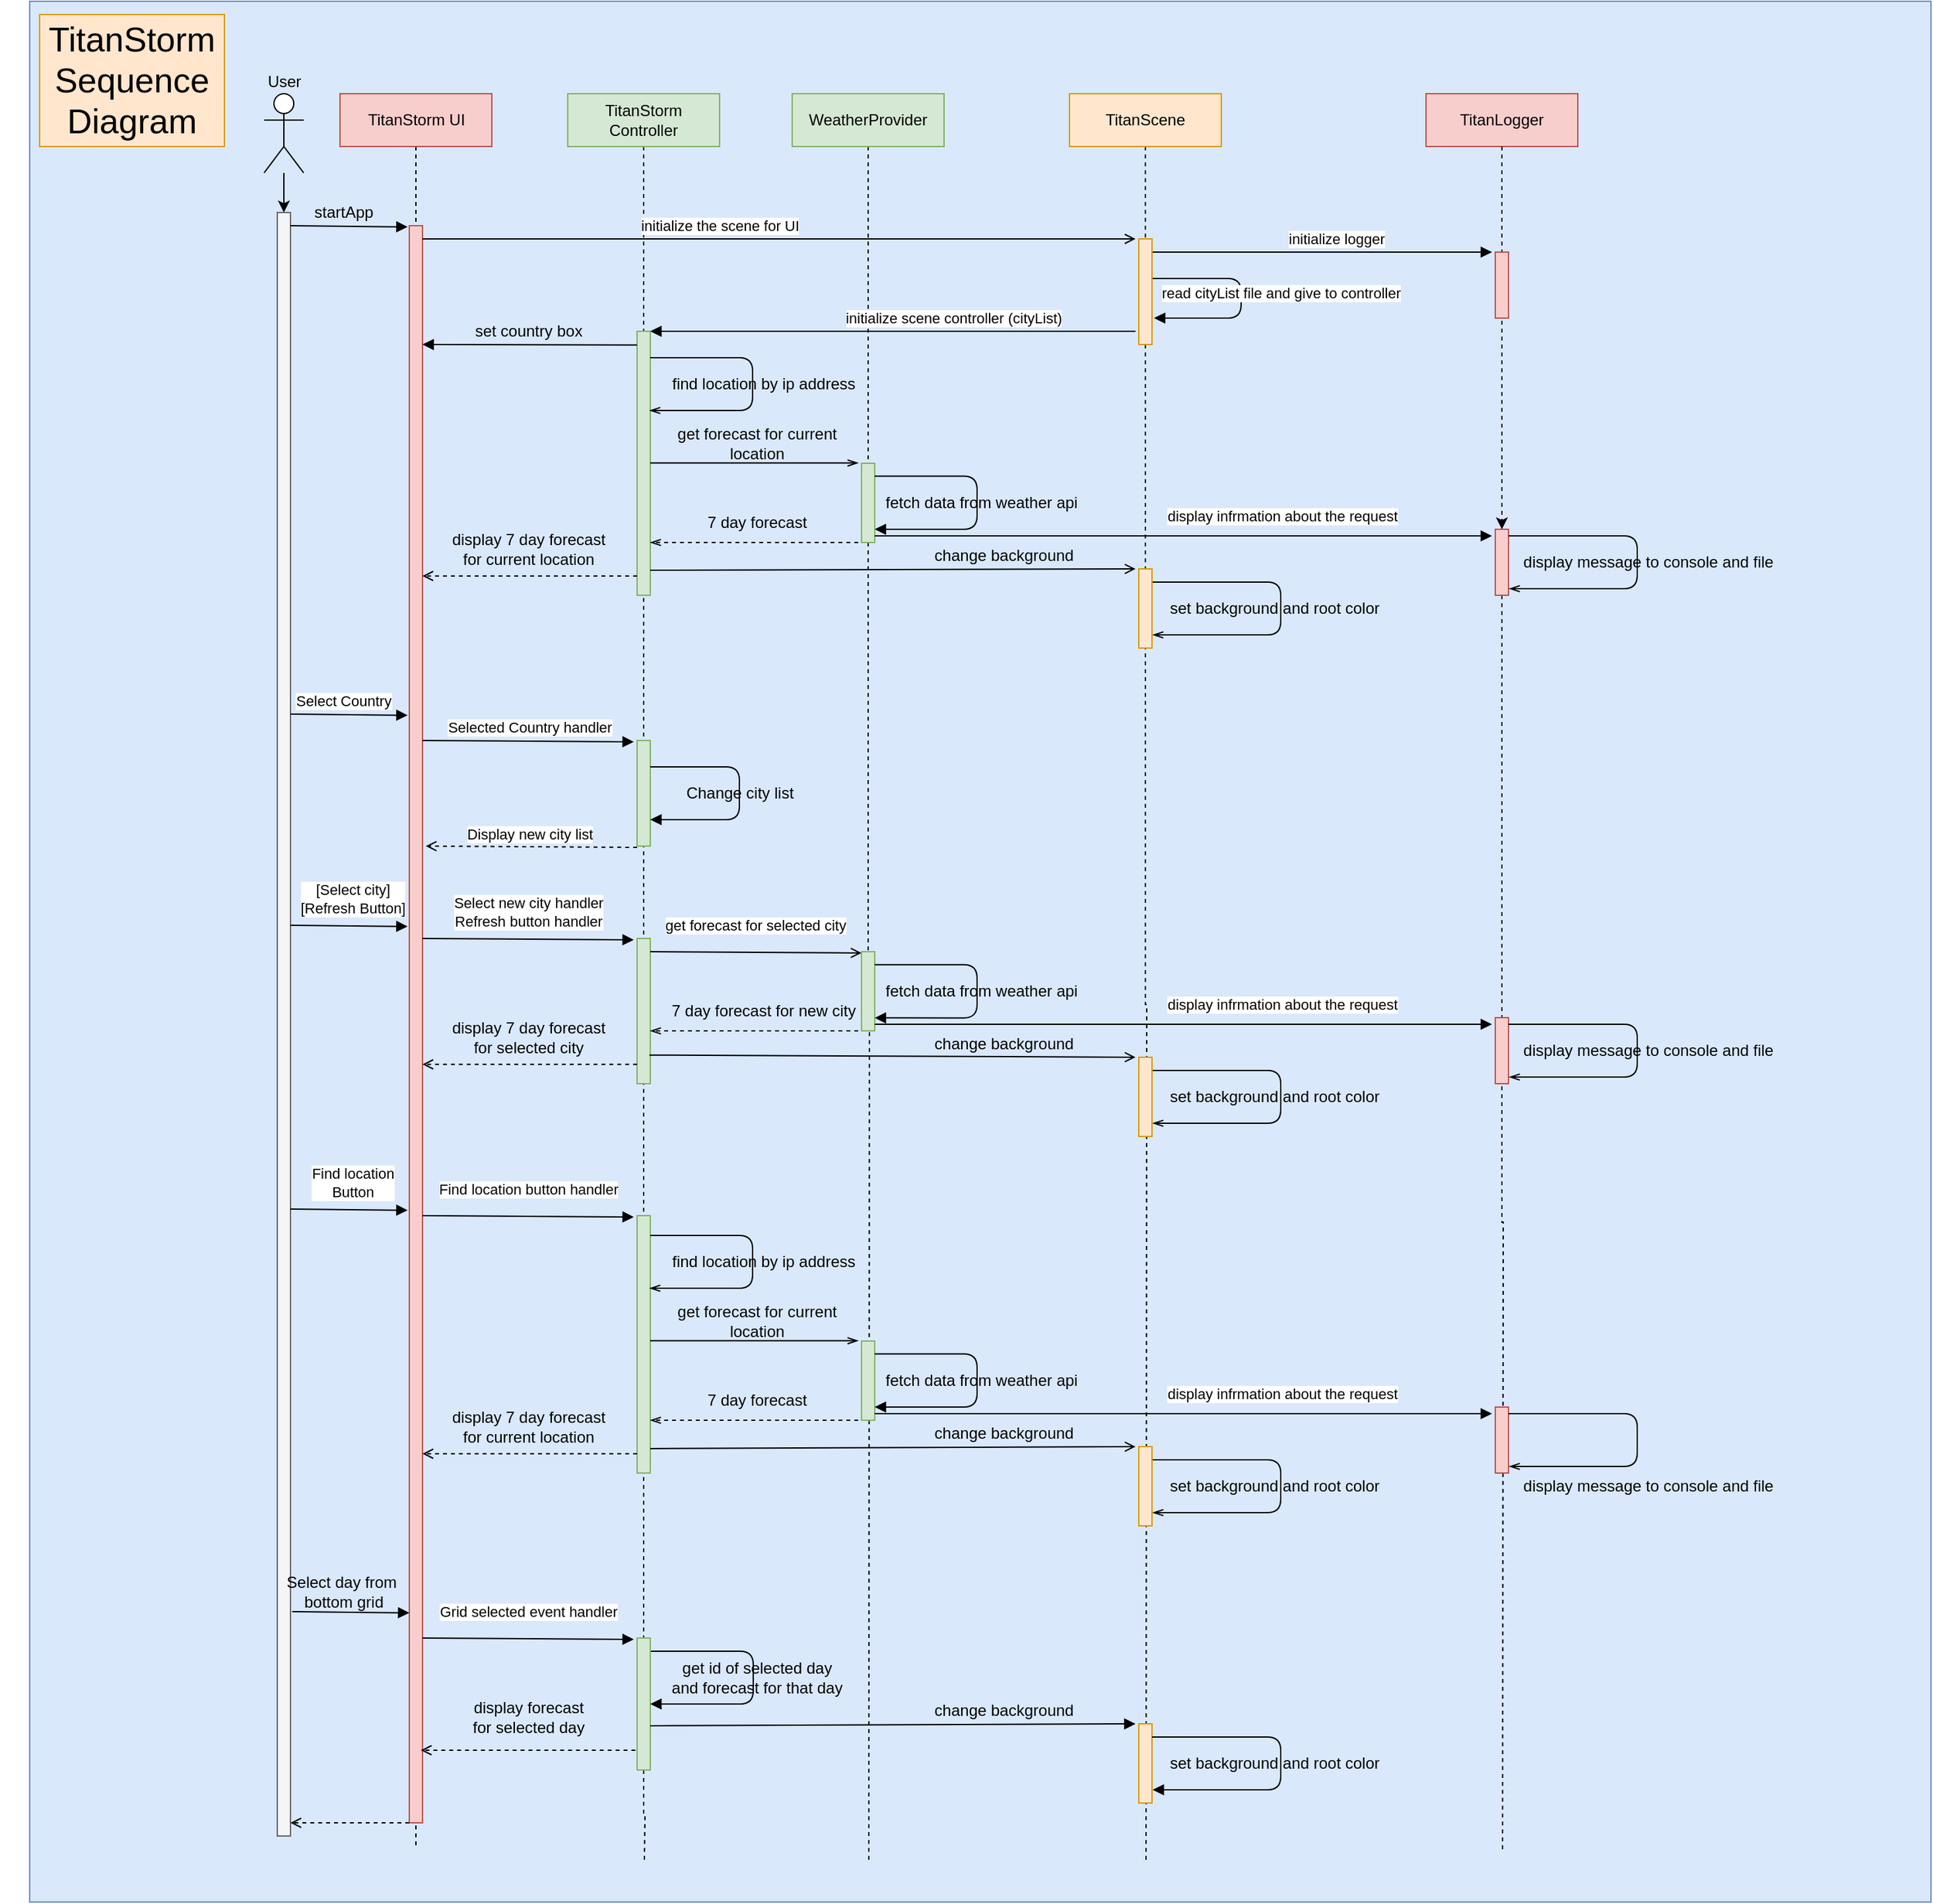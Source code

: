 <mxfile version="14.1.8" type="device"><diagram name="Page-1" id="9361dd3d-8414-5efd-6122-117bd74ce7a7"><mxGraphModel dx="2947.5" dy="2806.5" grid="1" gridSize="10" guides="1" tooltips="1" connect="1" arrows="1" fold="1" page="1" pageScale="1.5" pageWidth="827" pageHeight="1169" background="#ffffff" math="0" shadow="0"><root><mxCell id="0"/><mxCell id="1" parent="0"/><mxCell id="R3OSgqItCTCD6nFeMgsr-97" value="" style="whiteSpace=wrap;html=1;aspect=fixed;fillColor=#dae8fc;strokeColor=#6c8ebf;" vertex="1" parent="1"><mxGeometry x="-307.5" y="-160" width="1440" height="1440" as="geometry"/></mxCell><mxCell id="R3OSgqItCTCD6nFeMgsr-101" value="" style="rounded=0;whiteSpace=wrap;html=1;fontSize=26;fillColor=#ffe6cc;strokeColor=#d79b00;" vertex="1" parent="1"><mxGeometry x="-300" y="-150" width="140" height="100" as="geometry"/></mxCell><mxCell id="R3OSgqItCTCD6nFeMgsr-85" style="edgeStyle=orthogonalEdgeStyle;rounded=0;orthogonalLoop=1;jettySize=auto;html=1;exitX=0.5;exitY=1;exitDx=0;exitDy=0;dashed=1;endArrow=none;endFill=0;" edge="1" parent="1" source="CYMehcji0GXaSReZ2wBB-112"><mxGeometry relative="1" as="geometry"><mxPoint x="538" y="1250" as="targetPoint"/></mxGeometry></mxCell><mxCell id="R3OSgqItCTCD6nFeMgsr-79" style="edgeStyle=orthogonalEdgeStyle;rounded=0;orthogonalLoop=1;jettySize=auto;html=1;exitX=0.5;exitY=1;exitDx=0;exitDy=0;dashed=1;endArrow=none;endFill=0;" edge="1" parent="1" source="CYMehcji0GXaSReZ2wBB-109" target="R3OSgqItCTCD6nFeMgsr-78"><mxGeometry relative="1" as="geometry"><mxPoint x="158" y="1400" as="targetPoint"/><mxPoint x="157.5" y="-50" as="sourcePoint"/></mxGeometry></mxCell><mxCell id="R3OSgqItCTCD6nFeMgsr-69" style="edgeStyle=orthogonalEdgeStyle;rounded=0;orthogonalLoop=1;jettySize=auto;html=1;exitX=0.5;exitY=1;exitDx=0;exitDy=0;dashed=1;endArrow=none;endFill=0;" edge="1" parent="1" source="R3OSgqItCTCD6nFeMgsr-78"><mxGeometry relative="1" as="geometry"><mxPoint x="158" y="1250" as="targetPoint"/></mxGeometry></mxCell><mxCell id="CYMehcji0GXaSReZ2wBB-98" value="" style="edgeStyle=orthogonalEdgeStyle;rounded=0;orthogonalLoop=1;jettySize=auto;html=1;dashed=1;endArrow=none;endFill=0;" parent="1" source="CYMehcji0GXaSReZ2wBB-97" edge="1"><mxGeometry relative="1" as="geometry"><mxPoint x="-15" y="1240" as="targetPoint"/></mxGeometry></mxCell><mxCell id="CYMehcji0GXaSReZ2wBB-93" value="" style="edgeStyle=orthogonalEdgeStyle;rounded=0;orthogonalLoop=1;jettySize=auto;html=1;" parent="1" source="CYMehcji0GXaSReZ2wBB-89" target="CYMehcji0GXaSReZ2wBB-92" edge="1"><mxGeometry relative="1" as="geometry"/></mxCell><mxCell id="CYMehcji0GXaSReZ2wBB-89" value="User" style="shape=umlActor;verticalLabelPosition=top;verticalAlign=bottom;html=1;outlineConnect=0;labelPosition=center;align=center;" parent="1" vertex="1"><mxGeometry x="-130" y="-90" width="30" height="60" as="geometry"/></mxCell><mxCell id="CYMehcji0GXaSReZ2wBB-92" value="" style="html=1;points=[];perimeter=orthogonalPerimeter;fillColor=#f5f5f5;strokeColor=#666666;fontColor=#333333;" parent="1" vertex="1"><mxGeometry x="-120" width="10" height="1230" as="geometry"/></mxCell><mxCell id="CYMehcji0GXaSReZ2wBB-96" value="" style="html=1;points=[];perimeter=orthogonalPerimeter;fillColor=#f8cecc;strokeColor=#b85450;" parent="1" vertex="1"><mxGeometry x="-20" y="10" width="10" height="1210" as="geometry"/></mxCell><mxCell id="CYMehcji0GXaSReZ2wBB-97" value="TitanStorm UI" style="rounded=0;whiteSpace=wrap;html=1;fillColor=#f8cecc;strokeColor=#b85450;" parent="1" vertex="1"><mxGeometry x="-72.5" y="-90" width="115" height="40" as="geometry"/></mxCell><mxCell id="CYMehcji0GXaSReZ2wBB-102" value="startApp" style="text;html=1;align=center;verticalAlign=middle;resizable=0;points=[];autosize=1;" parent="1" vertex="1"><mxGeometry x="-100" y="-10" width="60" height="20" as="geometry"/></mxCell><mxCell id="CYMehcji0GXaSReZ2wBB-104" value="" style="edgeStyle=orthogonalEdgeStyle;rounded=0;orthogonalLoop=1;jettySize=auto;html=1;dashed=1;endArrow=none;endFill=0;" parent="1" source="CYMehcji0GXaSReZ2wBB-149" edge="1"><mxGeometry relative="1" as="geometry"><mxPoint x="808" y="1240" as="targetPoint"/></mxGeometry></mxCell><mxCell id="CYMehcji0GXaSReZ2wBB-106" value="TitanLogger" style="rounded=0;whiteSpace=wrap;html=1;fillColor=#f8cecc;strokeColor=#b85450;" parent="1" vertex="1"><mxGeometry x="750" y="-90" width="115" height="40" as="geometry"/></mxCell><mxCell id="CYMehcji0GXaSReZ2wBB-108" value="" style="html=1;points=[];perimeter=orthogonalPerimeter;fillColor=#d5e8d4;strokeColor=#82b366;" parent="1" vertex="1"><mxGeometry x="152.5" y="90" width="10" height="200" as="geometry"/></mxCell><mxCell id="CYMehcji0GXaSReZ2wBB-109" value="TitanStorm Controller" style="rounded=0;whiteSpace=wrap;html=1;fillColor=#d5e8d4;strokeColor=#82b366;" parent="1" vertex="1"><mxGeometry x="100" y="-90" width="115" height="40" as="geometry"/></mxCell><mxCell id="CYMehcji0GXaSReZ2wBB-112" value="TitanScene" style="rounded=0;whiteSpace=wrap;html=1;fillColor=#ffe6cc;strokeColor=#d79b00;" parent="1" vertex="1"><mxGeometry x="480" y="-90" width="115" height="40" as="geometry"/></mxCell><mxCell id="CYMehcji0GXaSReZ2wBB-113" value="" style="endArrow=open;endFill=0;endSize=6;html=1;" parent="1" edge="1"><mxGeometry width="160" relative="1" as="geometry"><mxPoint x="-10" y="20.0" as="sourcePoint"/><mxPoint x="530" y="20" as="targetPoint"/></mxGeometry></mxCell><mxCell id="CYMehcji0GXaSReZ2wBB-114" value="initialize the scene for UI" style="edgeLabel;html=1;align=center;verticalAlign=middle;resizable=0;points=[];" parent="CYMehcji0GXaSReZ2wBB-113" vertex="1" connectable="0"><mxGeometry x="-0.169" y="2" relative="1" as="geometry"><mxPoint y="-8" as="offset"/></mxGeometry></mxCell><mxCell id="CYMehcji0GXaSReZ2wBB-115" value="" style="endArrow=block;endFill=1;endSize=6;html=1;" parent="1" edge="1"><mxGeometry width="160" relative="1" as="geometry"><mxPoint x="542.5" y="30.0" as="sourcePoint"/><mxPoint x="800" y="30" as="targetPoint"/></mxGeometry></mxCell><mxCell id="CYMehcji0GXaSReZ2wBB-116" value="initialize logger" style="edgeLabel;html=1;align=center;verticalAlign=middle;resizable=0;points=[];" parent="CYMehcji0GXaSReZ2wBB-115" vertex="1" connectable="0"><mxGeometry x="0.078" relative="1" as="geometry"><mxPoint y="-10" as="offset"/></mxGeometry></mxCell><mxCell id="CYMehcji0GXaSReZ2wBB-117" value="" style="edgeStyle=orthogonalEdgeStyle;rounded=0;orthogonalLoop=1;jettySize=auto;html=1;dashed=1;exitX=0.5;exitY=1;exitDx=0;exitDy=0;endArrow=none;endFill=0;" parent="1" source="CYMehcji0GXaSReZ2wBB-119" edge="1"><mxGeometry relative="1" as="geometry"><mxPoint x="328" y="1250" as="targetPoint"/></mxGeometry></mxCell><mxCell id="CYMehcji0GXaSReZ2wBB-118" value="" style="html=1;points=[];perimeter=orthogonalPerimeter;fillColor=#d5e8d4;strokeColor=#82b366;" parent="1" vertex="1"><mxGeometry x="322.5" y="190" width="10" height="60" as="geometry"/></mxCell><mxCell id="CYMehcji0GXaSReZ2wBB-119" value="WeatherProvider" style="rounded=0;whiteSpace=wrap;html=1;fillColor=#d5e8d4;strokeColor=#82b366;" parent="1" vertex="1"><mxGeometry x="270" y="-90" width="115" height="40" as="geometry"/></mxCell><mxCell id="CYMehcji0GXaSReZ2wBB-120" value="" style="endArrow=block;endFill=1;endSize=6;html=1;" parent="1" edge="1"><mxGeometry width="160" relative="1" as="geometry"><mxPoint x="530" y="90" as="sourcePoint"/><mxPoint x="162.5" y="90" as="targetPoint"/></mxGeometry></mxCell><mxCell id="CYMehcji0GXaSReZ2wBB-121" value="initialize scene controller (cityList)" style="edgeLabel;html=1;align=center;verticalAlign=middle;resizable=0;points=[];" parent="CYMehcji0GXaSReZ2wBB-120" vertex="1" connectable="0"><mxGeometry x="-0.169" y="2" relative="1" as="geometry"><mxPoint x="14.17" y="-12" as="offset"/></mxGeometry></mxCell><mxCell id="CYMehcji0GXaSReZ2wBB-124" value="" style="endArrow=block;endFill=1;endSize=6;html=1;edgeStyle=orthogonalEdgeStyle;" parent="1" edge="1"><mxGeometry width="160" relative="1" as="geometry"><mxPoint x="542.5" y="50.0" as="sourcePoint"/><mxPoint x="544" y="80" as="targetPoint"/><Array as="points"><mxPoint x="610" y="50"/><mxPoint x="610" y="80"/></Array></mxGeometry></mxCell><mxCell id="CYMehcji0GXaSReZ2wBB-125" value="read cityList file and give to controller" style="edgeLabel;html=1;align=center;verticalAlign=middle;resizable=0;points=[];" parent="CYMehcji0GXaSReZ2wBB-124" vertex="1" connectable="0"><mxGeometry x="0.078" relative="1" as="geometry"><mxPoint x="30" y="-10" as="offset"/></mxGeometry></mxCell><mxCell id="CYMehcji0GXaSReZ2wBB-126" value="" style="endArrow=openThin;endFill=0;endSize=6;html=1;edgeStyle=orthogonalEdgeStyle;" parent="1" edge="1"><mxGeometry width="160" relative="1" as="geometry"><mxPoint x="162.5" y="110.0" as="sourcePoint"/><mxPoint x="162" y="150" as="targetPoint"/><Array as="points"><mxPoint x="240" y="110"/><mxPoint x="240" y="150"/><mxPoint x="162" y="150"/></Array></mxGeometry></mxCell><mxCell id="CYMehcji0GXaSReZ2wBB-128" value="find location by ip address" style="text;html=1;align=center;verticalAlign=middle;resizable=0;points=[];autosize=1;" parent="1" vertex="1"><mxGeometry x="172.5" y="120" width="150" height="20" as="geometry"/></mxCell><mxCell id="CYMehcji0GXaSReZ2wBB-129" value="" style="endArrow=openThin;endFill=0;endSize=6;html=1;" parent="1" edge="1"><mxGeometry width="160" relative="1" as="geometry"><mxPoint x="162.5" y="189.76" as="sourcePoint"/><mxPoint x="320" y="189.76" as="targetPoint"/></mxGeometry></mxCell><mxCell id="CYMehcji0GXaSReZ2wBB-130" value="get forecast for current&lt;br&gt;location" style="text;html=1;align=center;verticalAlign=middle;resizable=0;points=[];autosize=1;" parent="1" vertex="1"><mxGeometry x="172.5" y="160" width="140" height="30" as="geometry"/></mxCell><mxCell id="CYMehcji0GXaSReZ2wBB-131" value="" style="endArrow=block;endFill=1;endSize=6;html=1;exitX=1;exitY=0.244;exitDx=0;exitDy=0;exitPerimeter=0;" parent="1" edge="1"><mxGeometry width="160" relative="1" as="geometry"><mxPoint x="152.5" y="100.37" as="sourcePoint"/><mxPoint x="-10" y="100" as="targetPoint"/></mxGeometry></mxCell><mxCell id="CYMehcji0GXaSReZ2wBB-133" value="set country box" style="text;html=1;align=center;verticalAlign=middle;resizable=0;points=[];autosize=1;" parent="1" vertex="1"><mxGeometry x="20" y="80" width="100" height="20" as="geometry"/></mxCell><mxCell id="CYMehcji0GXaSReZ2wBB-134" value="" style="endArrow=openThin;endFill=0;endSize=6;html=1;dashed=1;" parent="1" edge="1"><mxGeometry width="160" relative="1" as="geometry"><mxPoint x="320" y="250" as="sourcePoint"/><mxPoint x="162.5" y="250" as="targetPoint"/></mxGeometry></mxCell><mxCell id="CYMehcji0GXaSReZ2wBB-135" value="7 day forecast" style="text;html=1;align=center;verticalAlign=middle;resizable=0;points=[];autosize=1;" parent="1" vertex="1"><mxGeometry x="197.5" y="225" width="90" height="20" as="geometry"/></mxCell><mxCell id="CYMehcji0GXaSReZ2wBB-136" value="" style="endArrow=block;endFill=1;endSize=6;html=1;edgeStyle=orthogonalEdgeStyle;" parent="1" target="CYMehcji0GXaSReZ2wBB-118" edge="1"><mxGeometry width="160" relative="1" as="geometry"><mxPoint x="332.5" y="199.71" as="sourcePoint"/><mxPoint x="400" y="240" as="targetPoint"/><Array as="points"><mxPoint x="410" y="200"/><mxPoint x="410" y="240"/></Array></mxGeometry></mxCell><mxCell id="CYMehcji0GXaSReZ2wBB-137" value="fetch data from weather api" style="text;html=1;align=center;verticalAlign=middle;resizable=0;points=[];autosize=1;" parent="1" vertex="1"><mxGeometry x="332.5" y="210" width="160" height="20" as="geometry"/></mxCell><mxCell id="CYMehcji0GXaSReZ2wBB-138" value="" style="endArrow=open;endFill=0;endSize=6;html=1;dashed=1;" parent="1" edge="1"><mxGeometry width="160" relative="1" as="geometry"><mxPoint x="152.5" y="275.37" as="sourcePoint"/><mxPoint x="-10" y="275.37" as="targetPoint"/></mxGeometry></mxCell><mxCell id="CYMehcji0GXaSReZ2wBB-139" value="display 7 day forecast&lt;br&gt;for current location" style="text;html=1;align=center;verticalAlign=middle;resizable=0;points=[];autosize=1;" parent="1" vertex="1"><mxGeometry x="5" y="240" width="130" height="30" as="geometry"/></mxCell><mxCell id="CYMehcji0GXaSReZ2wBB-140" value="" style="endArrow=block;endFill=1;endSize=6;html=1;" parent="1" edge="1"><mxGeometry width="160" relative="1" as="geometry"><mxPoint x="332.5" y="245" as="sourcePoint"/><mxPoint x="800" y="245" as="targetPoint"/></mxGeometry></mxCell><mxCell id="CYMehcji0GXaSReZ2wBB-141" value="display infrmation about the request" style="edgeLabel;html=1;align=center;verticalAlign=middle;resizable=0;points=[];" parent="CYMehcji0GXaSReZ2wBB-140" vertex="1" connectable="0"><mxGeometry x="0.078" relative="1" as="geometry"><mxPoint x="55.83" y="-15" as="offset"/></mxGeometry></mxCell><mxCell id="CYMehcji0GXaSReZ2wBB-142" value="" style="endArrow=open;endFill=0;endSize=6;html=1;exitX=1;exitY=0.905;exitDx=0;exitDy=0;exitPerimeter=0;" parent="1" source="CYMehcji0GXaSReZ2wBB-108" edge="1"><mxGeometry width="160" relative="1" as="geometry"><mxPoint x="170" y="270" as="sourcePoint"/><mxPoint x="530" y="270" as="targetPoint"/></mxGeometry></mxCell><mxCell id="CYMehcji0GXaSReZ2wBB-143" value="change background" style="text;html=1;align=center;verticalAlign=middle;resizable=0;points=[];autosize=1;" parent="1" vertex="1"><mxGeometry x="370" y="250" width="120" height="20" as="geometry"/></mxCell><mxCell id="CYMehcji0GXaSReZ2wBB-144" value="" style="endArrow=openThin;endFill=0;endSize=6;html=1;edgeStyle=orthogonalEdgeStyle;" parent="1" edge="1"><mxGeometry width="160" relative="1" as="geometry"><mxPoint x="542.5" y="280" as="sourcePoint"/><mxPoint x="543" y="320" as="targetPoint"/><Array as="points"><mxPoint x="640" y="280"/><mxPoint x="640" y="320"/></Array></mxGeometry></mxCell><mxCell id="CYMehcji0GXaSReZ2wBB-146" value="set background and root color" style="text;html=1;align=center;verticalAlign=middle;resizable=0;points=[];autosize=1;" parent="1" vertex="1"><mxGeometry x="550" y="290" width="170" height="20" as="geometry"/></mxCell><mxCell id="CYMehcji0GXaSReZ2wBB-147" value="" style="html=1;points=[];perimeter=orthogonalPerimeter;fillColor=#ffe6cc;strokeColor=#d79b00;" parent="1" vertex="1"><mxGeometry x="532.5" y="270" width="10" height="60" as="geometry"/></mxCell><mxCell id="CYMehcji0GXaSReZ2wBB-111" value="" style="html=1;points=[];perimeter=orthogonalPerimeter;fillColor=#ffe6cc;strokeColor=#d79b00;" parent="1" vertex="1"><mxGeometry x="532.5" y="20" width="10" height="80" as="geometry"/></mxCell><mxCell id="CYMehcji0GXaSReZ2wBB-149" value="" style="html=1;points=[];perimeter=orthogonalPerimeter;fillColor=#f8cecc;strokeColor=#b85450;" parent="1" vertex="1"><mxGeometry x="802.5" y="240" width="10" height="50" as="geometry"/></mxCell><mxCell id="CYMehcji0GXaSReZ2wBB-150" value="" style="edgeStyle=orthogonalEdgeStyle;rounded=0;orthogonalLoop=1;jettySize=auto;html=1;dashed=1;" parent="1" source="CYMehcji0GXaSReZ2wBB-106" target="CYMehcji0GXaSReZ2wBB-149" edge="1"><mxGeometry relative="1" as="geometry"><mxPoint x="807.5" y="450" as="targetPoint"/><mxPoint x="807.5" y="-50" as="sourcePoint"/></mxGeometry></mxCell><mxCell id="CYMehcji0GXaSReZ2wBB-105" value="" style="html=1;points=[];perimeter=orthogonalPerimeter;fillColor=#f8cecc;strokeColor=#b85450;" parent="1" vertex="1"><mxGeometry x="802.5" y="30" width="10" height="50" as="geometry"/></mxCell><mxCell id="CYMehcji0GXaSReZ2wBB-151" value="" style="endArrow=openThin;endFill=0;endSize=6;html=1;edgeStyle=orthogonalEdgeStyle;" parent="1" edge="1"><mxGeometry width="160" relative="1" as="geometry"><mxPoint x="812.5" y="245" as="sourcePoint"/><mxPoint x="813" y="285" as="targetPoint"/><Array as="points"><mxPoint x="910" y="245"/><mxPoint x="910" y="285"/></Array></mxGeometry></mxCell><mxCell id="CYMehcji0GXaSReZ2wBB-152" value="display message to console and file" style="text;html=1;align=center;verticalAlign=middle;resizable=0;points=[];autosize=1;" parent="1" vertex="1"><mxGeometry x="812.5" y="255" width="210" height="20" as="geometry"/></mxCell><mxCell id="R3OSgqItCTCD6nFeMgsr-1" value="" style="endArrow=block;endFill=1;endSize=6;html=1;entryX=-0.133;entryY=0.001;entryDx=0;entryDy=0;entryPerimeter=0;" edge="1" parent="1"><mxGeometry width="160" relative="1" as="geometry"><mxPoint x="-110" y="10" as="sourcePoint"/><mxPoint x="-21.33" y="10.9" as="targetPoint"/></mxGeometry></mxCell><mxCell id="R3OSgqItCTCD6nFeMgsr-2" value="" style="endArrow=block;endFill=1;endSize=6;html=1;entryX=-0.133;entryY=0.001;entryDx=0;entryDy=0;entryPerimeter=0;" edge="1" parent="1"><mxGeometry width="160" relative="1" as="geometry"><mxPoint x="-110" y="380" as="sourcePoint"/><mxPoint x="-21.33" y="380.9" as="targetPoint"/><Array as="points"/></mxGeometry></mxCell><mxCell id="R3OSgqItCTCD6nFeMgsr-3" value="Select Country" style="edgeLabel;html=1;align=center;verticalAlign=middle;resizable=0;points=[];" vertex="1" connectable="0" parent="R3OSgqItCTCD6nFeMgsr-2"><mxGeometry x="-0.275" relative="1" as="geometry"><mxPoint x="8" y="-10.32" as="offset"/></mxGeometry></mxCell><mxCell id="R3OSgqItCTCD6nFeMgsr-8" value="" style="html=1;points=[];perimeter=orthogonalPerimeter;fillColor=#d5e8d4;strokeColor=#82b366;" vertex="1" parent="1"><mxGeometry x="152.5" y="400" width="10" height="80" as="geometry"/></mxCell><mxCell id="R3OSgqItCTCD6nFeMgsr-4" value="" style="endArrow=block;endFill=1;endSize=6;html=1;" edge="1" parent="1"><mxGeometry width="160" relative="1" as="geometry"><mxPoint x="-10" y="400" as="sourcePoint"/><mxPoint x="150" y="401" as="targetPoint"/><Array as="points"/></mxGeometry></mxCell><mxCell id="R3OSgqItCTCD6nFeMgsr-5" value="Selected Country handler" style="edgeLabel;html=1;align=center;verticalAlign=middle;resizable=0;points=[];" vertex="1" connectable="0" parent="R3OSgqItCTCD6nFeMgsr-4"><mxGeometry x="-0.275" relative="1" as="geometry"><mxPoint x="22.35" y="-10.32" as="offset"/></mxGeometry></mxCell><mxCell id="R3OSgqItCTCD6nFeMgsr-11" value="" style="endArrow=block;endFill=1;endSize=6;html=1;edgeStyle=orthogonalEdgeStyle;" edge="1" parent="1" target="R3OSgqItCTCD6nFeMgsr-8"><mxGeometry width="160" relative="1" as="geometry"><mxPoint x="162.5" y="420" as="sourcePoint"/><mxPoint x="322.5" y="421" as="targetPoint"/><Array as="points"><mxPoint x="230" y="420"/><mxPoint x="230" y="460"/></Array></mxGeometry></mxCell><mxCell id="R3OSgqItCTCD6nFeMgsr-13" value="Change city list" style="text;html=1;align=center;verticalAlign=middle;resizable=0;points=[];autosize=1;" vertex="1" parent="1"><mxGeometry x="180" y="430" width="100" height="20" as="geometry"/></mxCell><mxCell id="R3OSgqItCTCD6nFeMgsr-15" value="" style="endArrow=open;endFill=0;endSize=6;html=1;dashed=1;" edge="1" parent="1"><mxGeometry width="160" relative="1" as="geometry"><mxPoint x="152.5" y="481" as="sourcePoint"/><mxPoint x="-7.5" y="480" as="targetPoint"/><Array as="points"/></mxGeometry></mxCell><mxCell id="R3OSgqItCTCD6nFeMgsr-16" value="Display new city list" style="edgeLabel;html=1;align=center;verticalAlign=middle;resizable=0;points=[];" vertex="1" connectable="0" parent="R3OSgqItCTCD6nFeMgsr-15"><mxGeometry x="-0.275" relative="1" as="geometry"><mxPoint x="-24.17" y="-10.32" as="offset"/></mxGeometry></mxCell><mxCell id="R3OSgqItCTCD6nFeMgsr-17" value="" style="endArrow=block;endFill=1;endSize=6;html=1;entryX=-0.133;entryY=0.001;entryDx=0;entryDy=0;entryPerimeter=0;" edge="1" parent="1"><mxGeometry width="160" relative="1" as="geometry"><mxPoint x="-110" y="540" as="sourcePoint"/><mxPoint x="-21.33" y="540.9" as="targetPoint"/><Array as="points"/></mxGeometry></mxCell><mxCell id="R3OSgqItCTCD6nFeMgsr-18" value="[Select city]&lt;br&gt;[Refresh Button]" style="edgeLabel;html=1;align=center;verticalAlign=middle;resizable=0;points=[];" vertex="1" connectable="0" parent="R3OSgqItCTCD6nFeMgsr-17"><mxGeometry x="-0.275" relative="1" as="geometry"><mxPoint x="15.24" y="-20.32" as="offset"/></mxGeometry></mxCell><mxCell id="R3OSgqItCTCD6nFeMgsr-19" value="" style="endArrow=block;endFill=1;endSize=6;html=1;" edge="1" parent="1"><mxGeometry width="160" relative="1" as="geometry"><mxPoint x="-10" y="550" as="sourcePoint"/><mxPoint x="150" y="551" as="targetPoint"/><Array as="points"/></mxGeometry></mxCell><mxCell id="R3OSgqItCTCD6nFeMgsr-20" value="Select new city handler&lt;br&gt;Refresh button handler" style="edgeLabel;html=1;align=center;verticalAlign=middle;resizable=0;points=[];" vertex="1" connectable="0" parent="R3OSgqItCTCD6nFeMgsr-19"><mxGeometry x="-0.275" relative="1" as="geometry"><mxPoint x="21.72" y="-20.36" as="offset"/></mxGeometry></mxCell><mxCell id="R3OSgqItCTCD6nFeMgsr-21" value="" style="html=1;points=[];perimeter=orthogonalPerimeter;fillColor=#d5e8d4;strokeColor=#82b366;" vertex="1" parent="1"><mxGeometry x="152.5" y="550" width="10" height="110" as="geometry"/></mxCell><mxCell id="R3OSgqItCTCD6nFeMgsr-22" value="" style="endArrow=open;endFill=0;endSize=6;html=1;" edge="1" parent="1"><mxGeometry width="160" relative="1" as="geometry"><mxPoint x="162.5" y="560" as="sourcePoint"/><mxPoint x="322.5" y="561" as="targetPoint"/><Array as="points"/></mxGeometry></mxCell><mxCell id="R3OSgqItCTCD6nFeMgsr-23" value="get forecast for selected city" style="edgeLabel;html=1;align=center;verticalAlign=middle;resizable=0;points=[];" vertex="1" connectable="0" parent="R3OSgqItCTCD6nFeMgsr-22"><mxGeometry x="-0.275" relative="1" as="geometry"><mxPoint x="21.72" y="-20.36" as="offset"/></mxGeometry></mxCell><mxCell id="R3OSgqItCTCD6nFeMgsr-25" value="" style="html=1;points=[];perimeter=orthogonalPerimeter;fillColor=#d5e8d4;strokeColor=#82b366;" vertex="1" parent="1"><mxGeometry x="322.5" y="560" width="10" height="60" as="geometry"/></mxCell><mxCell id="R3OSgqItCTCD6nFeMgsr-27" value="" style="endArrow=block;endFill=1;endSize=6;html=1;edgeStyle=orthogonalEdgeStyle;" edge="1" parent="1"><mxGeometry width="160" relative="1" as="geometry"><mxPoint x="332.5" y="569.88" as="sourcePoint"/><mxPoint x="332.5" y="610.17" as="targetPoint"/><Array as="points"><mxPoint x="410" y="570.17"/><mxPoint x="410" y="610.17"/></Array></mxGeometry></mxCell><mxCell id="R3OSgqItCTCD6nFeMgsr-28" value="fetch data from weather api" style="text;html=1;align=center;verticalAlign=middle;resizable=0;points=[];autosize=1;" vertex="1" parent="1"><mxGeometry x="332.5" y="580" width="160" height="20" as="geometry"/></mxCell><mxCell id="R3OSgqItCTCD6nFeMgsr-29" value="" style="endArrow=block;endFill=1;endSize=6;html=1;" edge="1" parent="1"><mxGeometry width="160" relative="1" as="geometry"><mxPoint x="332.5" y="615" as="sourcePoint"/><mxPoint x="800" y="615" as="targetPoint"/></mxGeometry></mxCell><mxCell id="R3OSgqItCTCD6nFeMgsr-30" value="display infrmation about the request" style="edgeLabel;html=1;align=center;verticalAlign=middle;resizable=0;points=[];" vertex="1" connectable="0" parent="R3OSgqItCTCD6nFeMgsr-29"><mxGeometry x="0.078" relative="1" as="geometry"><mxPoint x="55.83" y="-15" as="offset"/></mxGeometry></mxCell><mxCell id="R3OSgqItCTCD6nFeMgsr-31" value="" style="html=1;points=[];perimeter=orthogonalPerimeter;fillColor=#f8cecc;strokeColor=#b85450;" vertex="1" parent="1"><mxGeometry x="802.5" y="610" width="10" height="50" as="geometry"/></mxCell><mxCell id="R3OSgqItCTCD6nFeMgsr-32" value="" style="endArrow=openThin;endFill=0;endSize=6;html=1;edgeStyle=orthogonalEdgeStyle;" edge="1" parent="1"><mxGeometry width="160" relative="1" as="geometry"><mxPoint x="812.5" y="615" as="sourcePoint"/><mxPoint x="813" y="655" as="targetPoint"/><Array as="points"><mxPoint x="910" y="615"/><mxPoint x="910" y="655"/></Array></mxGeometry></mxCell><mxCell id="R3OSgqItCTCD6nFeMgsr-33" value="display message to console and file" style="text;html=1;align=center;verticalAlign=middle;resizable=0;points=[];autosize=1;" vertex="1" parent="1"><mxGeometry x="812.5" y="625" width="210" height="20" as="geometry"/></mxCell><mxCell id="R3OSgqItCTCD6nFeMgsr-34" value="" style="endArrow=openThin;endFill=0;endSize=6;html=1;dashed=1;" edge="1" parent="1"><mxGeometry width="160" relative="1" as="geometry"><mxPoint x="320" y="620" as="sourcePoint"/><mxPoint x="162.5" y="620" as="targetPoint"/></mxGeometry></mxCell><mxCell id="R3OSgqItCTCD6nFeMgsr-35" value="" style="endArrow=open;endFill=0;endSize=6;html=1;dashed=1;" edge="1" parent="1"><mxGeometry width="160" relative="1" as="geometry"><mxPoint x="152.5" y="645.37" as="sourcePoint"/><mxPoint x="-10" y="645.37" as="targetPoint"/></mxGeometry></mxCell><mxCell id="R3OSgqItCTCD6nFeMgsr-36" value="display 7 day forecast&lt;br&gt;for selected city" style="text;html=1;align=center;verticalAlign=middle;resizable=0;points=[];autosize=1;" vertex="1" parent="1"><mxGeometry x="5" y="610" width="130" height="30" as="geometry"/></mxCell><mxCell id="R3OSgqItCTCD6nFeMgsr-37" value="" style="endArrow=open;endFill=0;endSize=6;html=1;exitX=0.933;exitY=0.803;exitDx=0;exitDy=0;exitPerimeter=0;" edge="1" parent="1" source="R3OSgqItCTCD6nFeMgsr-21"><mxGeometry width="160" relative="1" as="geometry"><mxPoint x="170" y="640" as="sourcePoint"/><mxPoint x="530" y="640" as="targetPoint"/></mxGeometry></mxCell><mxCell id="R3OSgqItCTCD6nFeMgsr-38" value="change background" style="text;html=1;align=center;verticalAlign=middle;resizable=0;points=[];autosize=1;" vertex="1" parent="1"><mxGeometry x="370" y="620" width="120" height="20" as="geometry"/></mxCell><mxCell id="R3OSgqItCTCD6nFeMgsr-39" value="" style="endArrow=openThin;endFill=0;endSize=6;html=1;edgeStyle=orthogonalEdgeStyle;" edge="1" parent="1"><mxGeometry width="160" relative="1" as="geometry"><mxPoint x="542.5" y="650" as="sourcePoint"/><mxPoint x="543" y="690" as="targetPoint"/><Array as="points"><mxPoint x="640" y="650"/><mxPoint x="640" y="690"/></Array></mxGeometry></mxCell><mxCell id="R3OSgqItCTCD6nFeMgsr-40" value="set background and root color" style="text;html=1;align=center;verticalAlign=middle;resizable=0;points=[];autosize=1;" vertex="1" parent="1"><mxGeometry x="550" y="660" width="170" height="20" as="geometry"/></mxCell><mxCell id="R3OSgqItCTCD6nFeMgsr-41" value="" style="html=1;points=[];perimeter=orthogonalPerimeter;fillColor=#ffe6cc;strokeColor=#d79b00;" vertex="1" parent="1"><mxGeometry x="532.5" y="640" width="10" height="60" as="geometry"/></mxCell><mxCell id="R3OSgqItCTCD6nFeMgsr-42" value="7 day forecast for new city" style="text;html=1;align=center;verticalAlign=middle;resizable=0;points=[];autosize=1;" vertex="1" parent="1"><mxGeometry x="172.5" y="595" width="150" height="20" as="geometry"/></mxCell><mxCell id="R3OSgqItCTCD6nFeMgsr-48" value="" style="html=1;points=[];perimeter=orthogonalPerimeter;fillColor=#d5e8d4;strokeColor=#82b366;" vertex="1" parent="1"><mxGeometry x="152.5" y="760" width="10" height="195" as="geometry"/></mxCell><mxCell id="R3OSgqItCTCD6nFeMgsr-49" value="" style="html=1;points=[];perimeter=orthogonalPerimeter;fillColor=#d5e8d4;strokeColor=#82b366;" vertex="1" parent="1"><mxGeometry x="322.5" y="855" width="10" height="60" as="geometry"/></mxCell><mxCell id="R3OSgqItCTCD6nFeMgsr-50" value="" style="endArrow=openThin;endFill=0;endSize=6;html=1;edgeStyle=orthogonalEdgeStyle;" edge="1" parent="1"><mxGeometry width="160" relative="1" as="geometry"><mxPoint x="162.5" y="775" as="sourcePoint"/><mxPoint x="162" y="815" as="targetPoint"/><Array as="points"><mxPoint x="240" y="775"/><mxPoint x="240" y="815"/><mxPoint x="162" y="815"/></Array></mxGeometry></mxCell><mxCell id="R3OSgqItCTCD6nFeMgsr-51" value="find location by ip address" style="text;html=1;align=center;verticalAlign=middle;resizable=0;points=[];autosize=1;" vertex="1" parent="1"><mxGeometry x="172.5" y="785" width="150" height="20" as="geometry"/></mxCell><mxCell id="R3OSgqItCTCD6nFeMgsr-52" value="" style="endArrow=openThin;endFill=0;endSize=6;html=1;" edge="1" parent="1"><mxGeometry width="160" relative="1" as="geometry"><mxPoint x="162.5" y="854.76" as="sourcePoint"/><mxPoint x="320" y="854.76" as="targetPoint"/></mxGeometry></mxCell><mxCell id="R3OSgqItCTCD6nFeMgsr-53" value="get forecast for current&lt;br&gt;location" style="text;html=1;align=center;verticalAlign=middle;resizable=0;points=[];autosize=1;" vertex="1" parent="1"><mxGeometry x="172.5" y="825" width="140" height="30" as="geometry"/></mxCell><mxCell id="R3OSgqItCTCD6nFeMgsr-54" value="" style="endArrow=openThin;endFill=0;endSize=6;html=1;dashed=1;" edge="1" parent="1"><mxGeometry width="160" relative="1" as="geometry"><mxPoint x="320" y="915" as="sourcePoint"/><mxPoint x="162.5" y="915" as="targetPoint"/></mxGeometry></mxCell><mxCell id="R3OSgqItCTCD6nFeMgsr-55" value="7 day forecast" style="text;html=1;align=center;verticalAlign=middle;resizable=0;points=[];autosize=1;" vertex="1" parent="1"><mxGeometry x="197.5" y="890" width="90" height="20" as="geometry"/></mxCell><mxCell id="R3OSgqItCTCD6nFeMgsr-56" value="" style="endArrow=block;endFill=1;endSize=6;html=1;edgeStyle=orthogonalEdgeStyle;" edge="1" parent="1" target="R3OSgqItCTCD6nFeMgsr-49"><mxGeometry width="160" relative="1" as="geometry"><mxPoint x="332.5" y="864.71" as="sourcePoint"/><mxPoint x="400" y="905" as="targetPoint"/><Array as="points"><mxPoint x="410" y="865"/><mxPoint x="410" y="905"/></Array></mxGeometry></mxCell><mxCell id="R3OSgqItCTCD6nFeMgsr-57" value="fetch data from weather api" style="text;html=1;align=center;verticalAlign=middle;resizable=0;points=[];autosize=1;" vertex="1" parent="1"><mxGeometry x="332.5" y="875" width="160" height="20" as="geometry"/></mxCell><mxCell id="R3OSgqItCTCD6nFeMgsr-58" value="" style="endArrow=open;endFill=0;endSize=6;html=1;dashed=1;" edge="1" parent="1"><mxGeometry width="160" relative="1" as="geometry"><mxPoint x="152.5" y="940.37" as="sourcePoint"/><mxPoint x="-10" y="940.37" as="targetPoint"/></mxGeometry></mxCell><mxCell id="R3OSgqItCTCD6nFeMgsr-59" value="display 7 day forecast&lt;br&gt;for current location" style="text;html=1;align=center;verticalAlign=middle;resizable=0;points=[];autosize=1;" vertex="1" parent="1"><mxGeometry x="5" y="905" width="130" height="30" as="geometry"/></mxCell><mxCell id="R3OSgqItCTCD6nFeMgsr-60" value="" style="endArrow=block;endFill=1;endSize=6;html=1;" edge="1" parent="1"><mxGeometry width="160" relative="1" as="geometry"><mxPoint x="332.5" y="910" as="sourcePoint"/><mxPoint x="800" y="910" as="targetPoint"/></mxGeometry></mxCell><mxCell id="R3OSgqItCTCD6nFeMgsr-61" value="display infrmation about the request" style="edgeLabel;html=1;align=center;verticalAlign=middle;resizable=0;points=[];" vertex="1" connectable="0" parent="R3OSgqItCTCD6nFeMgsr-60"><mxGeometry x="0.078" relative="1" as="geometry"><mxPoint x="55.83" y="-15" as="offset"/></mxGeometry></mxCell><mxCell id="R3OSgqItCTCD6nFeMgsr-62" value="" style="endArrow=open;endFill=0;endSize=6;html=1;exitX=1;exitY=0.905;exitDx=0;exitDy=0;exitPerimeter=0;" edge="1" parent="1" source="R3OSgqItCTCD6nFeMgsr-48"><mxGeometry width="160" relative="1" as="geometry"><mxPoint x="170" y="935" as="sourcePoint"/><mxPoint x="530" y="935" as="targetPoint"/></mxGeometry></mxCell><mxCell id="R3OSgqItCTCD6nFeMgsr-63" value="change background" style="text;html=1;align=center;verticalAlign=middle;resizable=0;points=[];autosize=1;" vertex="1" parent="1"><mxGeometry x="370" y="915" width="120" height="20" as="geometry"/></mxCell><mxCell id="R3OSgqItCTCD6nFeMgsr-64" value="" style="endArrow=openThin;endFill=0;endSize=6;html=1;edgeStyle=orthogonalEdgeStyle;" edge="1" parent="1"><mxGeometry width="160" relative="1" as="geometry"><mxPoint x="542.5" y="945" as="sourcePoint"/><mxPoint x="543.0" y="985" as="targetPoint"/><Array as="points"><mxPoint x="640" y="945"/><mxPoint x="640" y="985"/></Array></mxGeometry></mxCell><mxCell id="R3OSgqItCTCD6nFeMgsr-65" value="set background and root color" style="text;html=1;align=center;verticalAlign=middle;resizable=0;points=[];autosize=1;" vertex="1" parent="1"><mxGeometry x="550" y="955" width="170" height="20" as="geometry"/></mxCell><mxCell id="R3OSgqItCTCD6nFeMgsr-66" value="" style="html=1;points=[];perimeter=orthogonalPerimeter;fillColor=#f8cecc;strokeColor=#b85450;" vertex="1" parent="1"><mxGeometry x="802.5" y="905" width="10" height="50" as="geometry"/></mxCell><mxCell id="R3OSgqItCTCD6nFeMgsr-67" value="" style="endArrow=openThin;endFill=0;endSize=6;html=1;edgeStyle=orthogonalEdgeStyle;" edge="1" parent="1"><mxGeometry width="160" relative="1" as="geometry"><mxPoint x="812.5" y="910" as="sourcePoint"/><mxPoint x="813.0" y="950" as="targetPoint"/><Array as="points"><mxPoint x="910" y="910"/><mxPoint x="910" y="950"/></Array></mxGeometry></mxCell><mxCell id="R3OSgqItCTCD6nFeMgsr-68" value="display message to console and file" style="text;html=1;align=center;verticalAlign=middle;resizable=0;points=[];autosize=1;" vertex="1" parent="1"><mxGeometry x="812.5" y="955" width="210" height="20" as="geometry"/></mxCell><mxCell id="R3OSgqItCTCD6nFeMgsr-71" value="" style="endArrow=block;endFill=1;endSize=6;html=1;entryX=-0.133;entryY=0.001;entryDx=0;entryDy=0;entryPerimeter=0;" edge="1" parent="1"><mxGeometry width="160" relative="1" as="geometry"><mxPoint x="-110" y="755" as="sourcePoint"/><mxPoint x="-21.33" y="755.9" as="targetPoint"/><Array as="points"/></mxGeometry></mxCell><mxCell id="R3OSgqItCTCD6nFeMgsr-72" value="Find location&lt;br&gt;Button" style="edgeLabel;html=1;align=center;verticalAlign=middle;resizable=0;points=[];" vertex="1" connectable="0" parent="R3OSgqItCTCD6nFeMgsr-71"><mxGeometry x="-0.275" relative="1" as="geometry"><mxPoint x="15.24" y="-20.32" as="offset"/></mxGeometry></mxCell><mxCell id="R3OSgqItCTCD6nFeMgsr-73" value="" style="endArrow=block;endFill=1;endSize=6;html=1;" edge="1" parent="1"><mxGeometry width="160" relative="1" as="geometry"><mxPoint x="-10" y="760" as="sourcePoint"/><mxPoint x="150" y="761" as="targetPoint"/><Array as="points"/></mxGeometry></mxCell><mxCell id="R3OSgqItCTCD6nFeMgsr-74" value="Find location button handler" style="edgeLabel;html=1;align=center;verticalAlign=middle;resizable=0;points=[];" vertex="1" connectable="0" parent="R3OSgqItCTCD6nFeMgsr-73"><mxGeometry x="-0.275" relative="1" as="geometry"><mxPoint x="21.72" y="-20.36" as="offset"/></mxGeometry></mxCell><mxCell id="R3OSgqItCTCD6nFeMgsr-75" value="" style="endArrow=block;endFill=1;endSize=6;html=1;entryX=-0.133;entryY=0.001;entryDx=0;entryDy=0;entryPerimeter=0;" edge="1" parent="1"><mxGeometry width="160" relative="1" as="geometry"><mxPoint x="-108.67" y="1060" as="sourcePoint"/><mxPoint x="-20.0" y="1060.9" as="targetPoint"/><Array as="points"/></mxGeometry></mxCell><mxCell id="R3OSgqItCTCD6nFeMgsr-77" value="&lt;div&gt;&lt;span&gt;Select day from&amp;nbsp;&lt;/span&gt;&lt;/div&gt;&lt;div&gt;&lt;span&gt;bottom grid&lt;/span&gt;&lt;/div&gt;" style="text;html=1;align=center;verticalAlign=middle;resizable=0;points=[];autosize=1;" vertex="1" parent="1"><mxGeometry x="-120" y="1030" width="100" height="30" as="geometry"/></mxCell><mxCell id="R3OSgqItCTCD6nFeMgsr-78" value="" style="html=1;points=[];perimeter=orthogonalPerimeter;fillColor=#d5e8d4;strokeColor=#82b366;" vertex="1" parent="1"><mxGeometry x="152.5" y="1080" width="10" height="100" as="geometry"/></mxCell><mxCell id="R3OSgqItCTCD6nFeMgsr-80" value="" style="endArrow=block;endFill=1;endSize=6;html=1;" edge="1" parent="1"><mxGeometry width="160" relative="1" as="geometry"><mxPoint x="-10" y="1080" as="sourcePoint"/><mxPoint x="150" y="1081" as="targetPoint"/><Array as="points"/></mxGeometry></mxCell><mxCell id="R3OSgqItCTCD6nFeMgsr-81" value="Grid selected event handler" style="edgeLabel;html=1;align=center;verticalAlign=middle;resizable=0;points=[];" vertex="1" connectable="0" parent="R3OSgqItCTCD6nFeMgsr-80"><mxGeometry x="-0.275" relative="1" as="geometry"><mxPoint x="21.72" y="-20.36" as="offset"/></mxGeometry></mxCell><mxCell id="R3OSgqItCTCD6nFeMgsr-82" value="" style="endArrow=block;endFill=1;endSize=6;html=1;edgeStyle=orthogonalEdgeStyle;" edge="1" parent="1"><mxGeometry width="160" relative="1" as="geometry"><mxPoint x="163" y="1090" as="sourcePoint"/><mxPoint x="162.5" y="1130" as="targetPoint"/><Array as="points"><mxPoint x="240.5" y="1090"/><mxPoint x="240.5" y="1130"/><mxPoint x="162.5" y="1130"/></Array></mxGeometry></mxCell><mxCell id="R3OSgqItCTCD6nFeMgsr-83" value="get id of selected day&lt;br&gt;and forecast for that day" style="text;html=1;align=center;verticalAlign=middle;resizable=0;points=[];autosize=1;" vertex="1" parent="1"><mxGeometry x="167.5" y="1095" width="150" height="30" as="geometry"/></mxCell><mxCell id="R3OSgqItCTCD6nFeMgsr-70" value="" style="html=1;points=[];perimeter=orthogonalPerimeter;fillColor=#ffe6cc;strokeColor=#d79b00;" vertex="1" parent="1"><mxGeometry x="532.5" y="935" width="10" height="60" as="geometry"/></mxCell><mxCell id="R3OSgqItCTCD6nFeMgsr-87" value="" style="endArrow=block;endFill=1;endSize=6;html=1;exitX=1;exitY=0.905;exitDx=0;exitDy=0;exitPerimeter=0;" edge="1" parent="1"><mxGeometry width="160" relative="1" as="geometry"><mxPoint x="162.5" y="1146.475" as="sourcePoint"/><mxPoint x="530" y="1145" as="targetPoint"/></mxGeometry></mxCell><mxCell id="R3OSgqItCTCD6nFeMgsr-88" value="change background" style="text;html=1;align=center;verticalAlign=middle;resizable=0;points=[];autosize=1;" vertex="1" parent="1"><mxGeometry x="370" y="1125" width="120" height="20" as="geometry"/></mxCell><mxCell id="R3OSgqItCTCD6nFeMgsr-89" value="set background and root color" style="text;html=1;align=center;verticalAlign=middle;resizable=0;points=[];autosize=1;" vertex="1" parent="1"><mxGeometry x="550" y="1165" width="170" height="20" as="geometry"/></mxCell><mxCell id="R3OSgqItCTCD6nFeMgsr-90" value="" style="html=1;points=[];perimeter=orthogonalPerimeter;fillColor=#ffe6cc;strokeColor=#d79b00;" vertex="1" parent="1"><mxGeometry x="532.5" y="1145" width="10" height="60" as="geometry"/></mxCell><mxCell id="R3OSgqItCTCD6nFeMgsr-91" value="" style="endArrow=block;endFill=1;endSize=6;html=1;edgeStyle=orthogonalEdgeStyle;" edge="1" parent="1"><mxGeometry width="160" relative="1" as="geometry"><mxPoint x="542.5" y="1155" as="sourcePoint"/><mxPoint x="543.0" y="1195" as="targetPoint"/><Array as="points"><mxPoint x="640" y="1155"/><mxPoint x="640" y="1195"/></Array></mxGeometry></mxCell><mxCell id="R3OSgqItCTCD6nFeMgsr-92" value="" style="endArrow=open;endFill=0;endSize=6;html=1;dashed=1;" edge="1" parent="1"><mxGeometry width="160" relative="1" as="geometry"><mxPoint x="151.25" y="1165" as="sourcePoint"/><mxPoint x="-11.25" y="1165" as="targetPoint"/></mxGeometry></mxCell><mxCell id="R3OSgqItCTCD6nFeMgsr-93" value="display forecast &lt;br&gt;for selected day" style="text;html=1;align=center;verticalAlign=middle;resizable=0;points=[];autosize=1;" vertex="1" parent="1"><mxGeometry x="20" y="1125" width="100" height="30" as="geometry"/></mxCell><mxCell id="R3OSgqItCTCD6nFeMgsr-94" value="" style="endArrow=open;endFill=0;endSize=6;html=1;dashed=1;" edge="1" parent="1"><mxGeometry width="160" relative="1" as="geometry"><mxPoint x="-20" y="1220" as="sourcePoint"/><mxPoint x="-110" y="1220" as="targetPoint"/></mxGeometry></mxCell><mxCell id="R3OSgqItCTCD6nFeMgsr-99" value="TitanStorm Sequence Diagram" style="text;html=1;strokeColor=none;fillColor=none;align=center;verticalAlign=middle;whiteSpace=wrap;rounded=0;fontSize=26;" vertex="1" parent="1"><mxGeometry x="-330" y="-110" width="200" height="20" as="geometry"/></mxCell></root></mxGraphModel></diagram></mxfile>